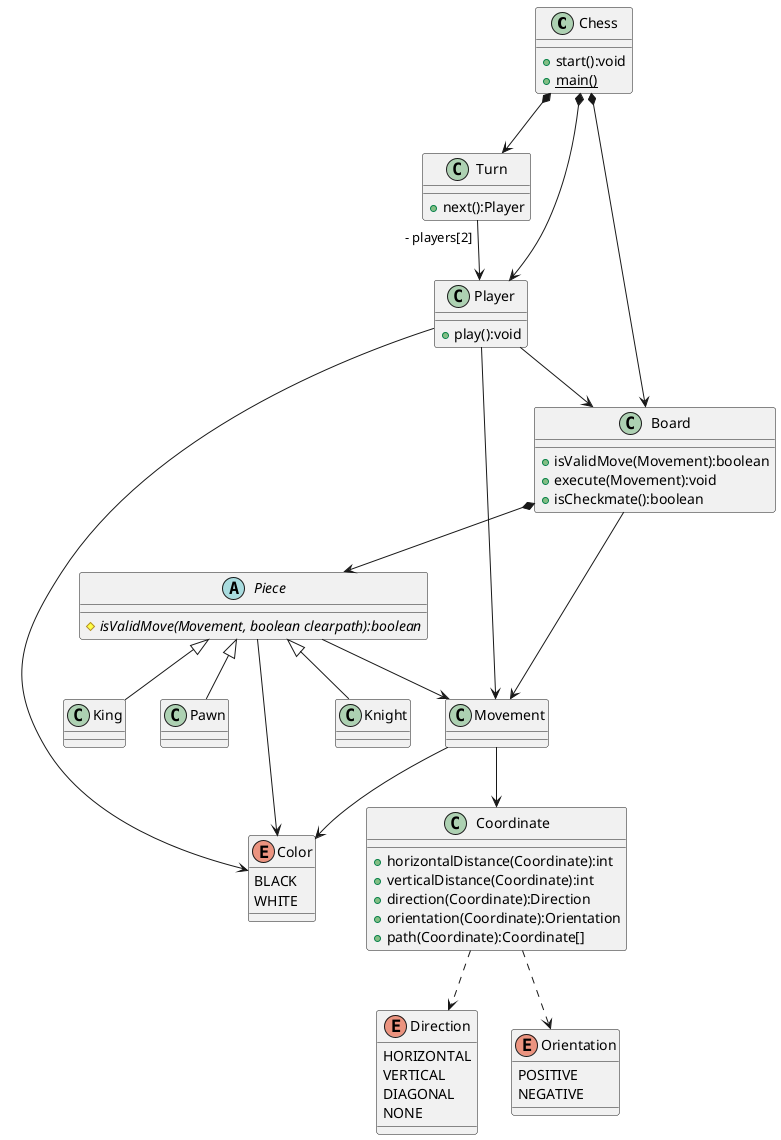 @startuml chess

class Chess {
    + start():void
    + {static} main()
}

Chess *--> Board
Chess *--> Player
Chess *--> Turn

Turn "- players[2]" --> Player

class Turn {
    + next():Player
}

Player --> Board
Player --> Color
Player --> Movement

Movement --> Coordinate
Movement --> Color


class Player {
    + play():void
}


class Board {
    + isValidMove(Movement):boolean
    + execute(Movement):void
    + isCheckmate():boolean
}

Board *--> Piece
Board --> Movement
Piece --> Color
Piece --> Movement

abstract class Piece {
    # {abstract} isValidMove(Movement, boolean clearpath):boolean
}

Piece <|-- Pawn
Piece <|-- Knight
Piece <|-- King

Enum Color {
    BLACK
    WHITE
}

class Coordinate {
    + horizontalDistance(Coordinate):int
    + verticalDistance(Coordinate):int
    + direction(Coordinate):Direction
    + orientation(Coordinate):Orientation
    + path(Coordinate):Coordinate[]
}
Coordinate ..> Direction
enum Direction {
    HORIZONTAL
    VERTICAL
    DIAGONAL
    NONE
}
Coordinate ..> Orientation
enum Orientation {
    POSITIVE
    NEGATIVE
}

@enduml
